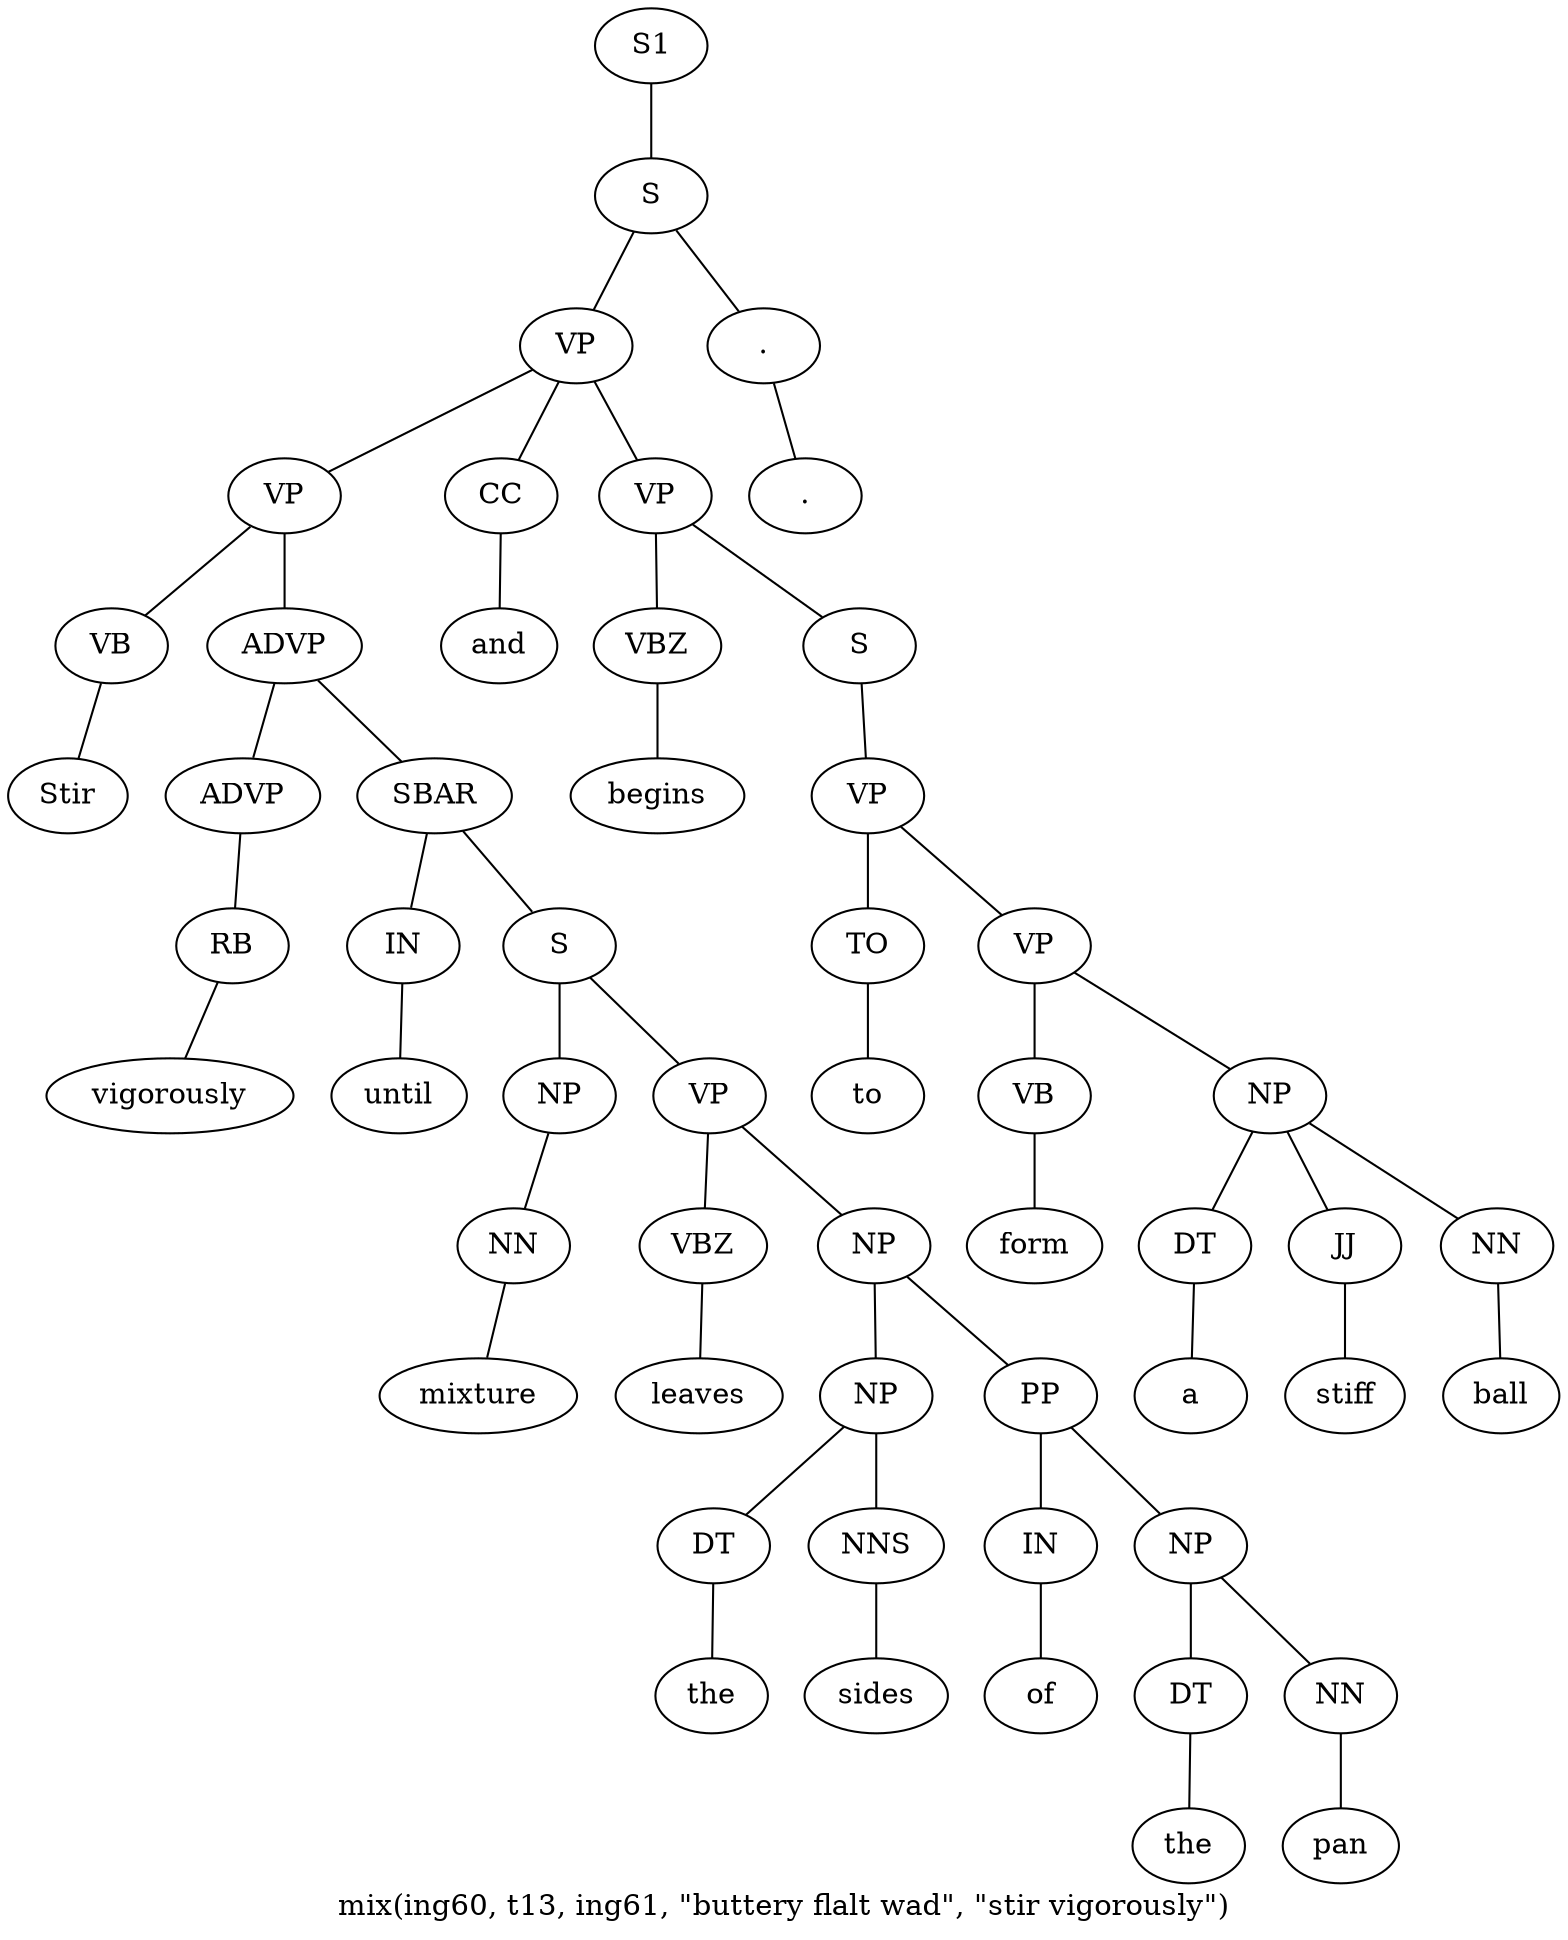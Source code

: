 graph SyntaxGraph {
	label = "mix(ing60, t13, ing61, \"buttery flalt wad\", \"stir vigorously\")";
	Node0 [label="S1"];
	Node1 [label="S"];
	Node2 [label="VP"];
	Node3 [label="VP"];
	Node4 [label="VB"];
	Node5 [label="Stir"];
	Node6 [label="ADVP"];
	Node7 [label="ADVP"];
	Node8 [label="RB"];
	Node9 [label="vigorously"];
	Node10 [label="SBAR"];
	Node11 [label="IN"];
	Node12 [label="until"];
	Node13 [label="S"];
	Node14 [label="NP"];
	Node15 [label="NN"];
	Node16 [label="mixture"];
	Node17 [label="VP"];
	Node18 [label="VBZ"];
	Node19 [label="leaves"];
	Node20 [label="NP"];
	Node21 [label="NP"];
	Node22 [label="DT"];
	Node23 [label="the"];
	Node24 [label="NNS"];
	Node25 [label="sides"];
	Node26 [label="PP"];
	Node27 [label="IN"];
	Node28 [label="of"];
	Node29 [label="NP"];
	Node30 [label="DT"];
	Node31 [label="the"];
	Node32 [label="NN"];
	Node33 [label="pan"];
	Node34 [label="CC"];
	Node35 [label="and"];
	Node36 [label="VP"];
	Node37 [label="VBZ"];
	Node38 [label="begins"];
	Node39 [label="S"];
	Node40 [label="VP"];
	Node41 [label="TO"];
	Node42 [label="to"];
	Node43 [label="VP"];
	Node44 [label="VB"];
	Node45 [label="form"];
	Node46 [label="NP"];
	Node47 [label="DT"];
	Node48 [label="a"];
	Node49 [label="JJ"];
	Node50 [label="stiff"];
	Node51 [label="NN"];
	Node52 [label="ball"];
	Node53 [label="."];
	Node54 [label="."];

	Node0 -- Node1;
	Node1 -- Node2;
	Node1 -- Node53;
	Node2 -- Node3;
	Node2 -- Node34;
	Node2 -- Node36;
	Node3 -- Node4;
	Node3 -- Node6;
	Node4 -- Node5;
	Node6 -- Node7;
	Node6 -- Node10;
	Node7 -- Node8;
	Node8 -- Node9;
	Node10 -- Node11;
	Node10 -- Node13;
	Node11 -- Node12;
	Node13 -- Node14;
	Node13 -- Node17;
	Node14 -- Node15;
	Node15 -- Node16;
	Node17 -- Node18;
	Node17 -- Node20;
	Node18 -- Node19;
	Node20 -- Node21;
	Node20 -- Node26;
	Node21 -- Node22;
	Node21 -- Node24;
	Node22 -- Node23;
	Node24 -- Node25;
	Node26 -- Node27;
	Node26 -- Node29;
	Node27 -- Node28;
	Node29 -- Node30;
	Node29 -- Node32;
	Node30 -- Node31;
	Node32 -- Node33;
	Node34 -- Node35;
	Node36 -- Node37;
	Node36 -- Node39;
	Node37 -- Node38;
	Node39 -- Node40;
	Node40 -- Node41;
	Node40 -- Node43;
	Node41 -- Node42;
	Node43 -- Node44;
	Node43 -- Node46;
	Node44 -- Node45;
	Node46 -- Node47;
	Node46 -- Node49;
	Node46 -- Node51;
	Node47 -- Node48;
	Node49 -- Node50;
	Node51 -- Node52;
	Node53 -- Node54;
}